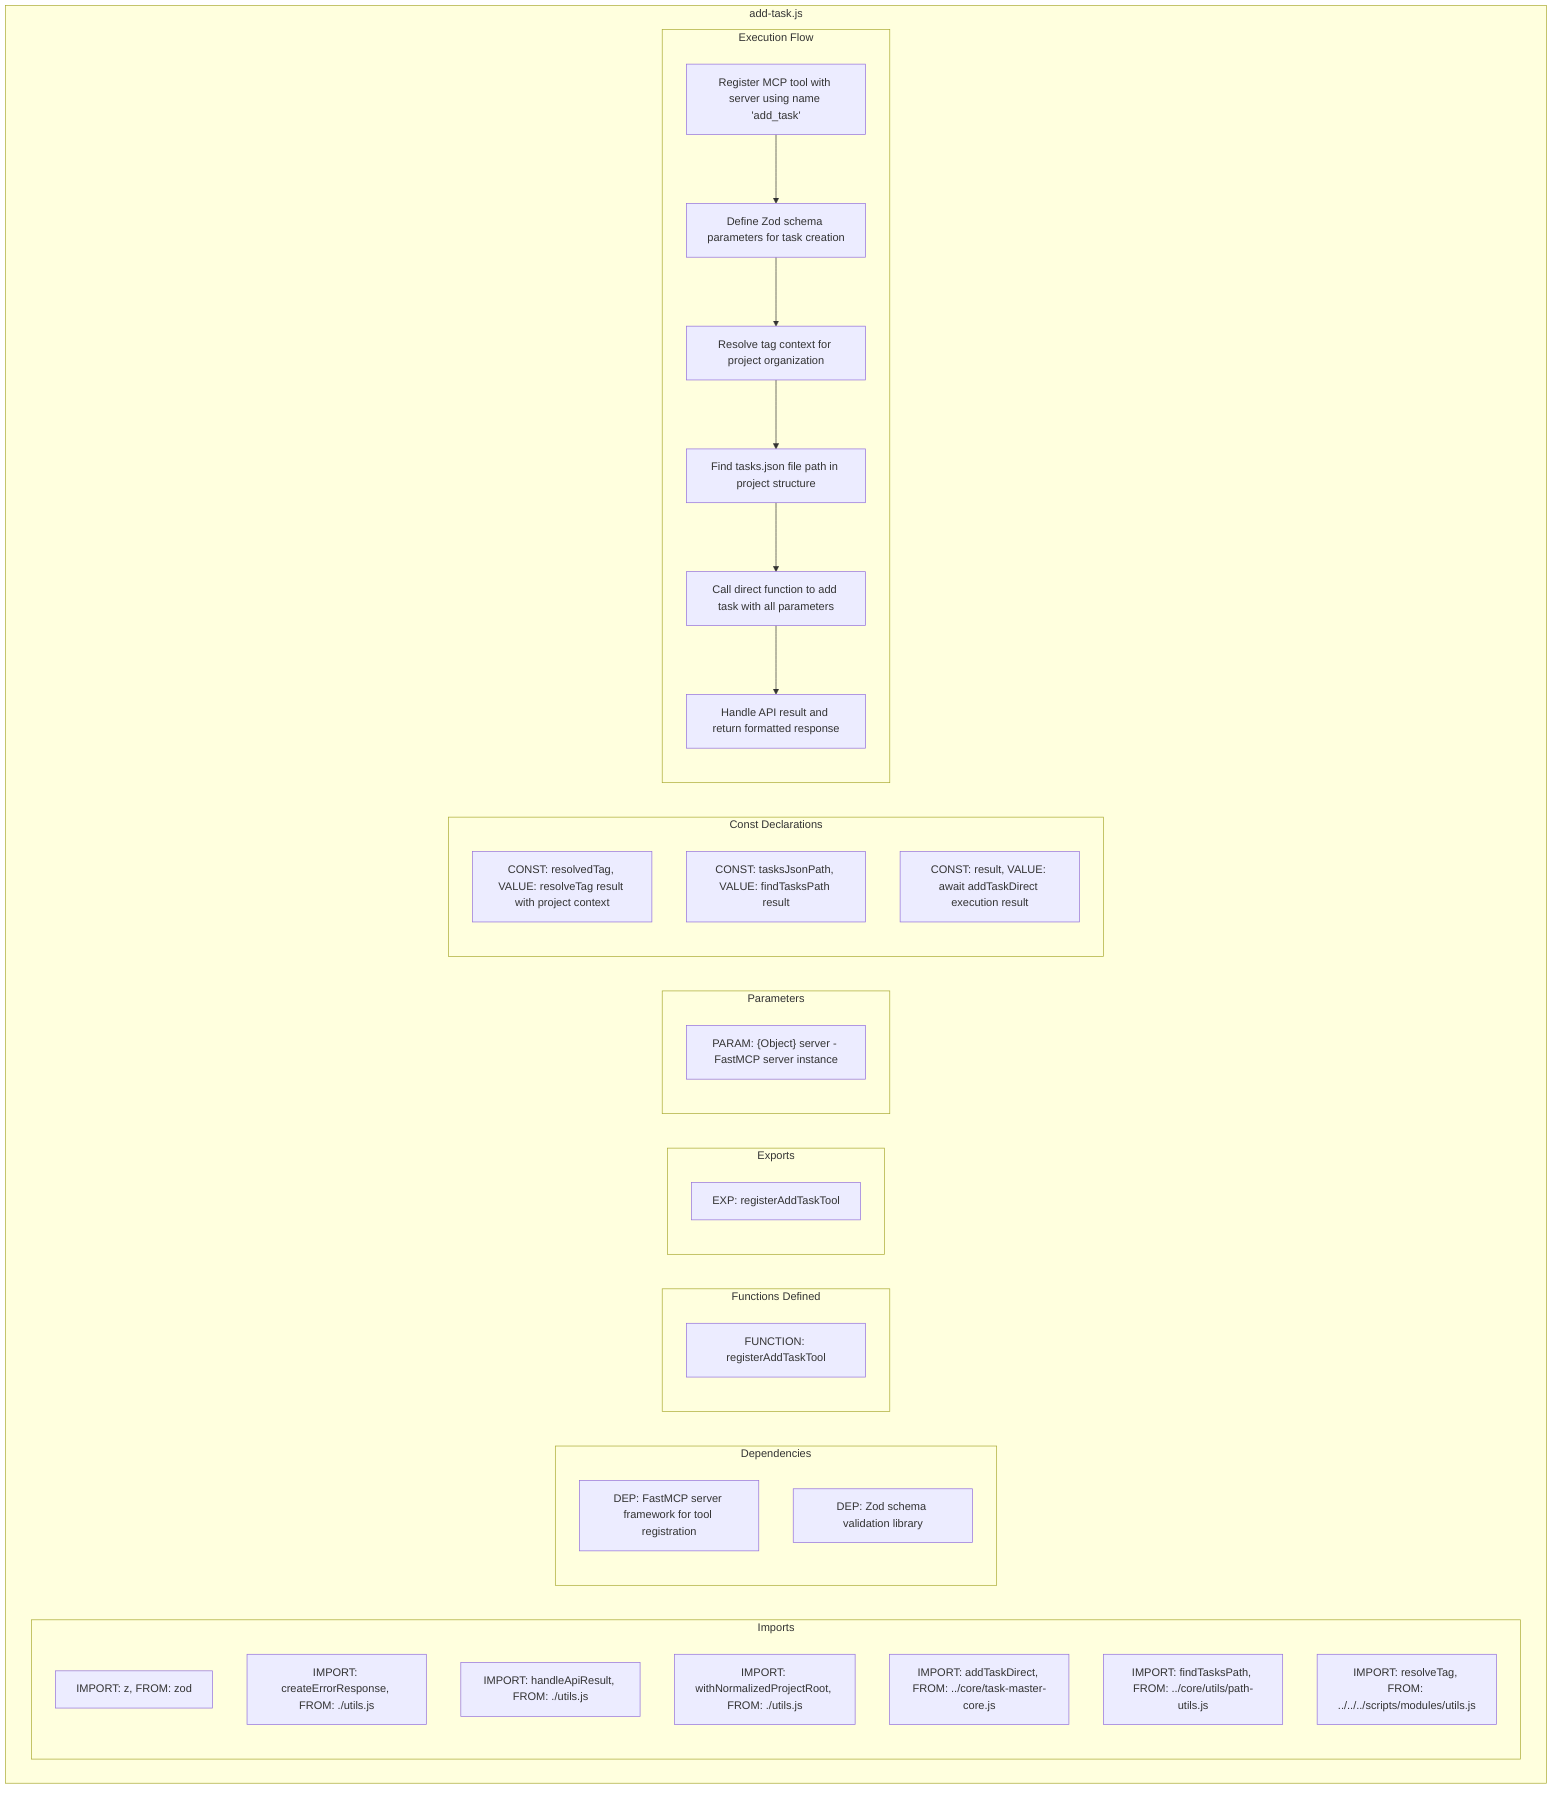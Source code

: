 flowchart TB
    subgraph Imports["Imports"]
        I1["IMPORT: z, FROM: zod"]
        I2["IMPORT: createErrorResponse, FROM: ./utils.js"]
        I3["IMPORT: handleApiResult, FROM: ./utils.js"]
        I4["IMPORT: withNormalizedProjectRoot, FROM: ./utils.js"]
        I5["IMPORT: addTaskDirect, FROM: ../core/task-master-core.js"]
        I6["IMPORT: findTasksPath, FROM: ../core/utils/path-utils.js"]
        I7["IMPORT: resolveTag, FROM: ../../../scripts/modules/utils.js"]
    end
    
    subgraph Dependencies["Dependencies"]
        D1["DEP: FastMCP server framework for tool registration"]
        D2["DEP: Zod schema validation library"]
    end
    
    subgraph FunctionsDefined["Functions Defined"]
        FU1["FUNCTION: registerAddTaskTool"]
    end
    
    subgraph Exports["Exports"]
        E1["EXP: registerAddTaskTool"]
    end
    
    subgraph Parameters["Parameters"]
        P1["PARAM: {Object} server - FastMCP server instance"]
    end
    
    subgraph Constants["Const Declarations"]
        C1["CONST: resolvedTag, VALUE: resolveTag result with project context"]
        C2["CONST: tasksJsonPath, VALUE: findTasksPath result"]
        C3["CONST: result, VALUE: await addTaskDirect execution result"]
    end
    
    subgraph ExecutionFlow["Execution Flow"]
        FL1["Register MCP tool with server using name 'add_task'"]
        FL2["Define Zod schema parameters for task creation"]
        FL3["Resolve tag context for project organization"]
        FL4["Find tasks.json file path in project structure"]
        FL5["Call direct function to add task with all parameters"]
        FL6["Handle API result and return formatted response"]
    end
    
    subgraph addTaskJs["add-task.js"]
        Imports
        Dependencies
        FunctionsDefined
        Exports
        Parameters
        Constants
        ExecutionFlow
    end
    
    FL1 --> FL2
    FL2 --> FL3
    FL3 --> FL4
    FL4 --> FL5
    FL5 --> FL6